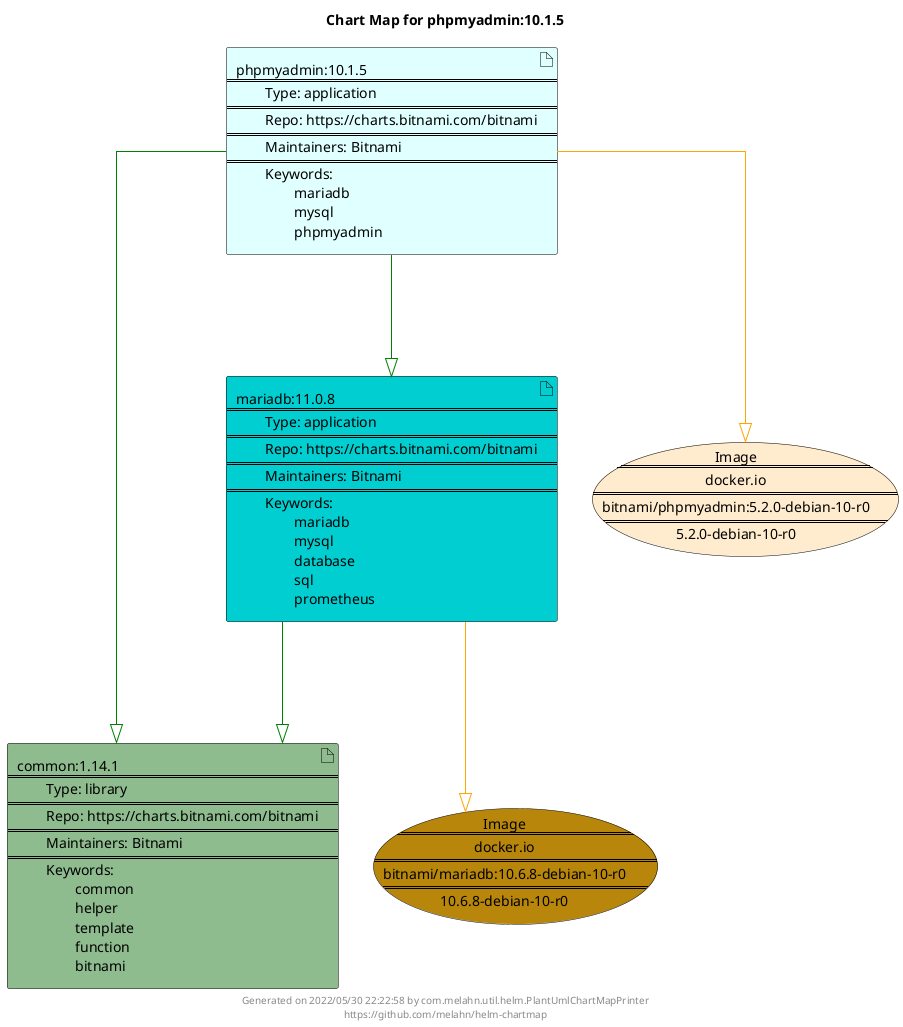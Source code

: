 @startuml
skinparam linetype ortho
skinparam backgroundColor white
skinparam usecaseBorderColor black
skinparam usecaseArrowColor LightSlateGray
skinparam artifactBorderColor black
skinparam artifactArrowColor LightSlateGray

title Chart Map for phpmyadmin:10.1.5

'There are 3 referenced Helm Charts
artifact "phpmyadmin:10.1.5\n====\n\tType: application\n====\n\tRepo: https://charts.bitnami.com/bitnami\n====\n\tMaintainers: Bitnami\n====\n\tKeywords: \n\t\tmariadb\n\t\tmysql\n\t\tphpmyadmin" as phpmyadmin_10_1_5 #LightCyan
artifact "common:1.14.1\n====\n\tType: library\n====\n\tRepo: https://charts.bitnami.com/bitnami\n====\n\tMaintainers: Bitnami\n====\n\tKeywords: \n\t\tcommon\n\t\thelper\n\t\ttemplate\n\t\tfunction\n\t\tbitnami" as common_1_14_1 #DarkSeaGreen
artifact "mariadb:11.0.8\n====\n\tType: application\n====\n\tRepo: https://charts.bitnami.com/bitnami\n====\n\tMaintainers: Bitnami\n====\n\tKeywords: \n\t\tmariadb\n\t\tmysql\n\t\tdatabase\n\t\tsql\n\t\tprometheus" as mariadb_11_0_8 #DarkTurquoise

'There are 2 referenced Docker Images
usecase "Image\n====\ndocker.io\n====\nbitnami/phpmyadmin:5.2.0-debian-10-r0\n====\n5.2.0-debian-10-r0" as docker_io_bitnami_phpmyadmin_5_2_0_debian_10_r0 #BlanchedAlmond
usecase "Image\n====\ndocker.io\n====\nbitnami/mariadb:10.6.8-debian-10-r0\n====\n10.6.8-debian-10-r0" as docker_io_bitnami_mariadb_10_6_8_debian_10_r0 #DarkGoldenRod

'Chart Dependencies
phpmyadmin_10_1_5--[#green]-|>common_1_14_1
phpmyadmin_10_1_5--[#green]-|>mariadb_11_0_8
mariadb_11_0_8--[#green]-|>common_1_14_1
phpmyadmin_10_1_5--[#orange]-|>docker_io_bitnami_phpmyadmin_5_2_0_debian_10_r0
mariadb_11_0_8--[#orange]-|>docker_io_bitnami_mariadb_10_6_8_debian_10_r0

center footer Generated on 2022/05/30 22:22:58 by com.melahn.util.helm.PlantUmlChartMapPrinter\nhttps://github.com/melahn/helm-chartmap
@enduml
